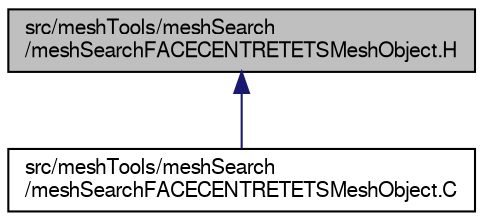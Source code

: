digraph "src/meshTools/meshSearch/meshSearchFACECENTRETETSMeshObject.H"
{
  bgcolor="transparent";
  edge [fontname="FreeSans",fontsize="10",labelfontname="FreeSans",labelfontsize="10"];
  node [fontname="FreeSans",fontsize="10",shape=record];
  Node224 [label="src/meshTools/meshSearch\l/meshSearchFACECENTRETETSMeshObject.H",height=0.2,width=0.4,color="black", fillcolor="grey75", style="filled", fontcolor="black"];
  Node224 -> Node225 [dir="back",color="midnightblue",fontsize="10",style="solid",fontname="FreeSans"];
  Node225 [label="src/meshTools/meshSearch\l/meshSearchFACECENTRETETSMeshObject.C",height=0.2,width=0.4,color="black",URL="$a07628.html"];
}

